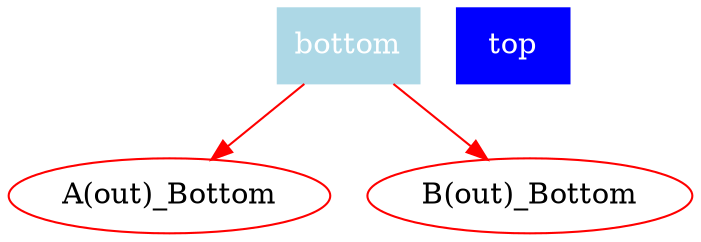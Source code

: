 digraph DFG {
	1[label = "bottom", shape=box, style=filled, color=lightblue, fontcolor=white];
	2[label = "top", shape=box, style=filled, color=blue, fontcolor=white];
	outputNode_1[label = "A(out)_Bottom", color=red];
	edge [color=red];
	1 -> outputNode_1;
	outputNode_2[label = "B(out)_Bottom", color=red];
	edge [color=red];
	1 -> outputNode_2;
}
